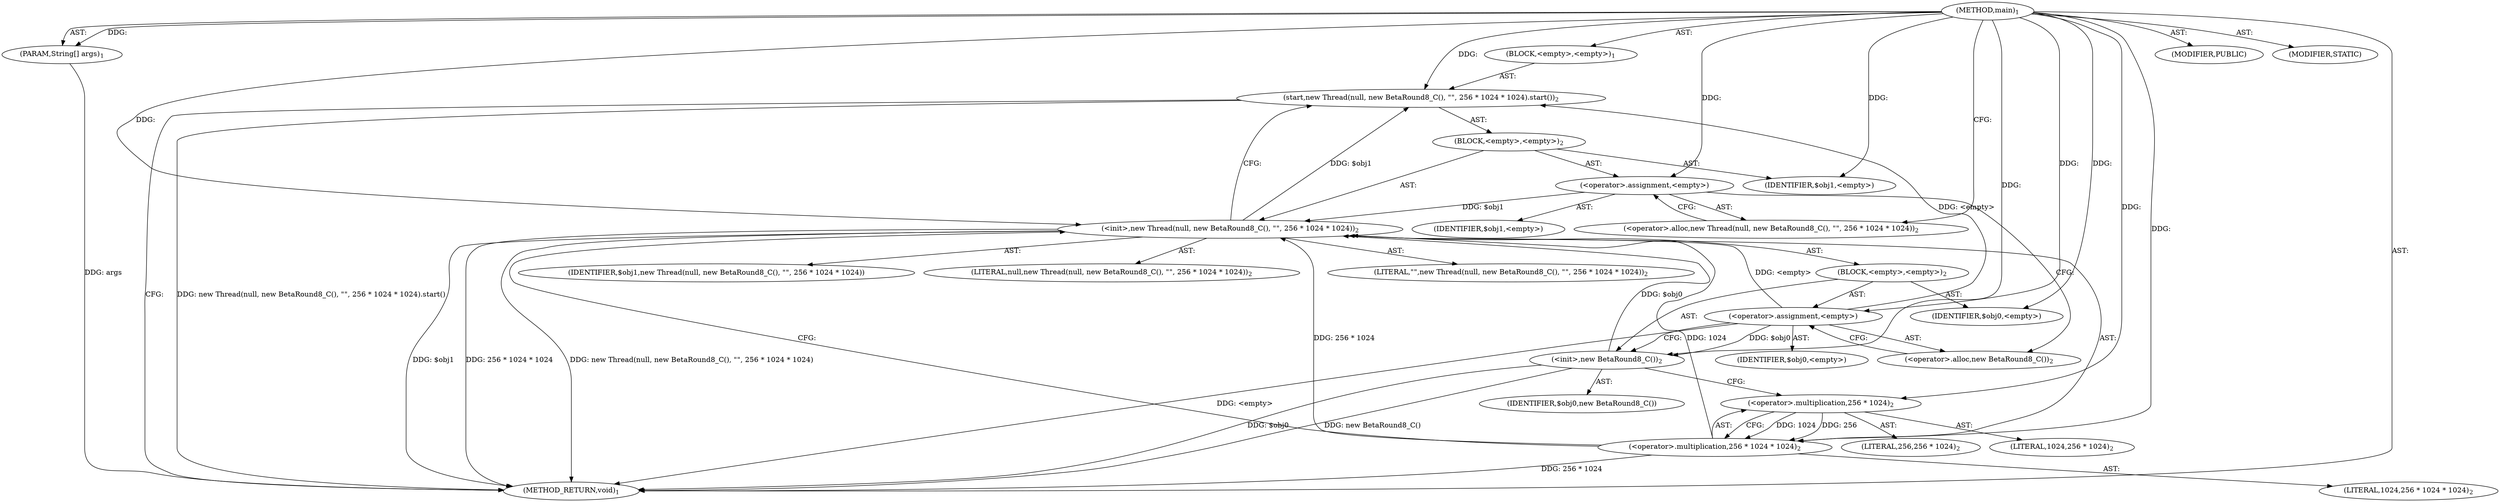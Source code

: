 digraph "main" {  
"17" [label = <(METHOD,main)<SUB>1</SUB>> ]
"18" [label = <(PARAM,String[] args)<SUB>1</SUB>> ]
"19" [label = <(BLOCK,&lt;empty&gt;,&lt;empty&gt;)<SUB>1</SUB>> ]
"20" [label = <(start,new Thread(null, new BetaRound8_C(), &quot;&quot;, 256 * 1024 * 1024).start())<SUB>2</SUB>> ]
"21" [label = <(BLOCK,&lt;empty&gt;,&lt;empty&gt;)<SUB>2</SUB>> ]
"22" [label = <(&lt;operator&gt;.assignment,&lt;empty&gt;)> ]
"23" [label = <(IDENTIFIER,$obj1,&lt;empty&gt;)> ]
"24" [label = <(&lt;operator&gt;.alloc,new Thread(null, new BetaRound8_C(), &quot;&quot;, 256 * 1024 * 1024))<SUB>2</SUB>> ]
"25" [label = <(&lt;init&gt;,new Thread(null, new BetaRound8_C(), &quot;&quot;, 256 * 1024 * 1024))<SUB>2</SUB>> ]
"26" [label = <(IDENTIFIER,$obj1,new Thread(null, new BetaRound8_C(), &quot;&quot;, 256 * 1024 * 1024))> ]
"27" [label = <(LITERAL,null,new Thread(null, new BetaRound8_C(), &quot;&quot;, 256 * 1024 * 1024))<SUB>2</SUB>> ]
"28" [label = <(BLOCK,&lt;empty&gt;,&lt;empty&gt;)<SUB>2</SUB>> ]
"29" [label = <(&lt;operator&gt;.assignment,&lt;empty&gt;)> ]
"30" [label = <(IDENTIFIER,$obj0,&lt;empty&gt;)> ]
"31" [label = <(&lt;operator&gt;.alloc,new BetaRound8_C())<SUB>2</SUB>> ]
"32" [label = <(&lt;init&gt;,new BetaRound8_C())<SUB>2</SUB>> ]
"33" [label = <(IDENTIFIER,$obj0,new BetaRound8_C())> ]
"34" [label = <(IDENTIFIER,$obj0,&lt;empty&gt;)> ]
"35" [label = <(LITERAL,&quot;&quot;,new Thread(null, new BetaRound8_C(), &quot;&quot;, 256 * 1024 * 1024))<SUB>2</SUB>> ]
"36" [label = <(&lt;operator&gt;.multiplication,256 * 1024 * 1024)<SUB>2</SUB>> ]
"37" [label = <(&lt;operator&gt;.multiplication,256 * 1024)<SUB>2</SUB>> ]
"38" [label = <(LITERAL,256,256 * 1024)<SUB>2</SUB>> ]
"39" [label = <(LITERAL,1024,256 * 1024)<SUB>2</SUB>> ]
"40" [label = <(LITERAL,1024,256 * 1024 * 1024)<SUB>2</SUB>> ]
"41" [label = <(IDENTIFIER,$obj1,&lt;empty&gt;)> ]
"42" [label = <(MODIFIER,PUBLIC)> ]
"43" [label = <(MODIFIER,STATIC)> ]
"44" [label = <(METHOD_RETURN,void)<SUB>1</SUB>> ]
  "17" -> "18"  [ label = "AST: "] 
  "17" -> "19"  [ label = "AST: "] 
  "17" -> "42"  [ label = "AST: "] 
  "17" -> "43"  [ label = "AST: "] 
  "17" -> "44"  [ label = "AST: "] 
  "19" -> "20"  [ label = "AST: "] 
  "20" -> "21"  [ label = "AST: "] 
  "21" -> "22"  [ label = "AST: "] 
  "21" -> "25"  [ label = "AST: "] 
  "21" -> "41"  [ label = "AST: "] 
  "22" -> "23"  [ label = "AST: "] 
  "22" -> "24"  [ label = "AST: "] 
  "25" -> "26"  [ label = "AST: "] 
  "25" -> "27"  [ label = "AST: "] 
  "25" -> "28"  [ label = "AST: "] 
  "25" -> "35"  [ label = "AST: "] 
  "25" -> "36"  [ label = "AST: "] 
  "28" -> "29"  [ label = "AST: "] 
  "28" -> "32"  [ label = "AST: "] 
  "28" -> "34"  [ label = "AST: "] 
  "29" -> "30"  [ label = "AST: "] 
  "29" -> "31"  [ label = "AST: "] 
  "32" -> "33"  [ label = "AST: "] 
  "36" -> "37"  [ label = "AST: "] 
  "36" -> "40"  [ label = "AST: "] 
  "37" -> "38"  [ label = "AST: "] 
  "37" -> "39"  [ label = "AST: "] 
  "20" -> "44"  [ label = "CFG: "] 
  "22" -> "31"  [ label = "CFG: "] 
  "25" -> "20"  [ label = "CFG: "] 
  "24" -> "22"  [ label = "CFG: "] 
  "36" -> "25"  [ label = "CFG: "] 
  "29" -> "32"  [ label = "CFG: "] 
  "32" -> "37"  [ label = "CFG: "] 
  "37" -> "36"  [ label = "CFG: "] 
  "31" -> "29"  [ label = "CFG: "] 
  "17" -> "24"  [ label = "CFG: "] 
  "18" -> "44"  [ label = "DDG: args"] 
  "25" -> "44"  [ label = "DDG: $obj1"] 
  "29" -> "44"  [ label = "DDG: &lt;empty&gt;"] 
  "32" -> "44"  [ label = "DDG: $obj0"] 
  "32" -> "44"  [ label = "DDG: new BetaRound8_C()"] 
  "36" -> "44"  [ label = "DDG: 256 * 1024"] 
  "25" -> "44"  [ label = "DDG: 256 * 1024 * 1024"] 
  "25" -> "44"  [ label = "DDG: new Thread(null, new BetaRound8_C(), &quot;&quot;, 256 * 1024 * 1024)"] 
  "20" -> "44"  [ label = "DDG: new Thread(null, new BetaRound8_C(), &quot;&quot;, 256 * 1024 * 1024).start()"] 
  "17" -> "18"  [ label = "DDG: "] 
  "29" -> "20"  [ label = "DDG: &lt;empty&gt;"] 
  "25" -> "20"  [ label = "DDG: $obj1"] 
  "17" -> "20"  [ label = "DDG: "] 
  "17" -> "22"  [ label = "DDG: "] 
  "17" -> "41"  [ label = "DDG: "] 
  "22" -> "25"  [ label = "DDG: $obj1"] 
  "17" -> "25"  [ label = "DDG: "] 
  "29" -> "25"  [ label = "DDG: &lt;empty&gt;"] 
  "32" -> "25"  [ label = "DDG: $obj0"] 
  "36" -> "25"  [ label = "DDG: 256 * 1024"] 
  "36" -> "25"  [ label = "DDG: 1024"] 
  "17" -> "29"  [ label = "DDG: "] 
  "17" -> "34"  [ label = "DDG: "] 
  "37" -> "36"  [ label = "DDG: 256"] 
  "37" -> "36"  [ label = "DDG: 1024"] 
  "17" -> "36"  [ label = "DDG: "] 
  "29" -> "32"  [ label = "DDG: $obj0"] 
  "17" -> "32"  [ label = "DDG: "] 
  "17" -> "37"  [ label = "DDG: "] 
}
